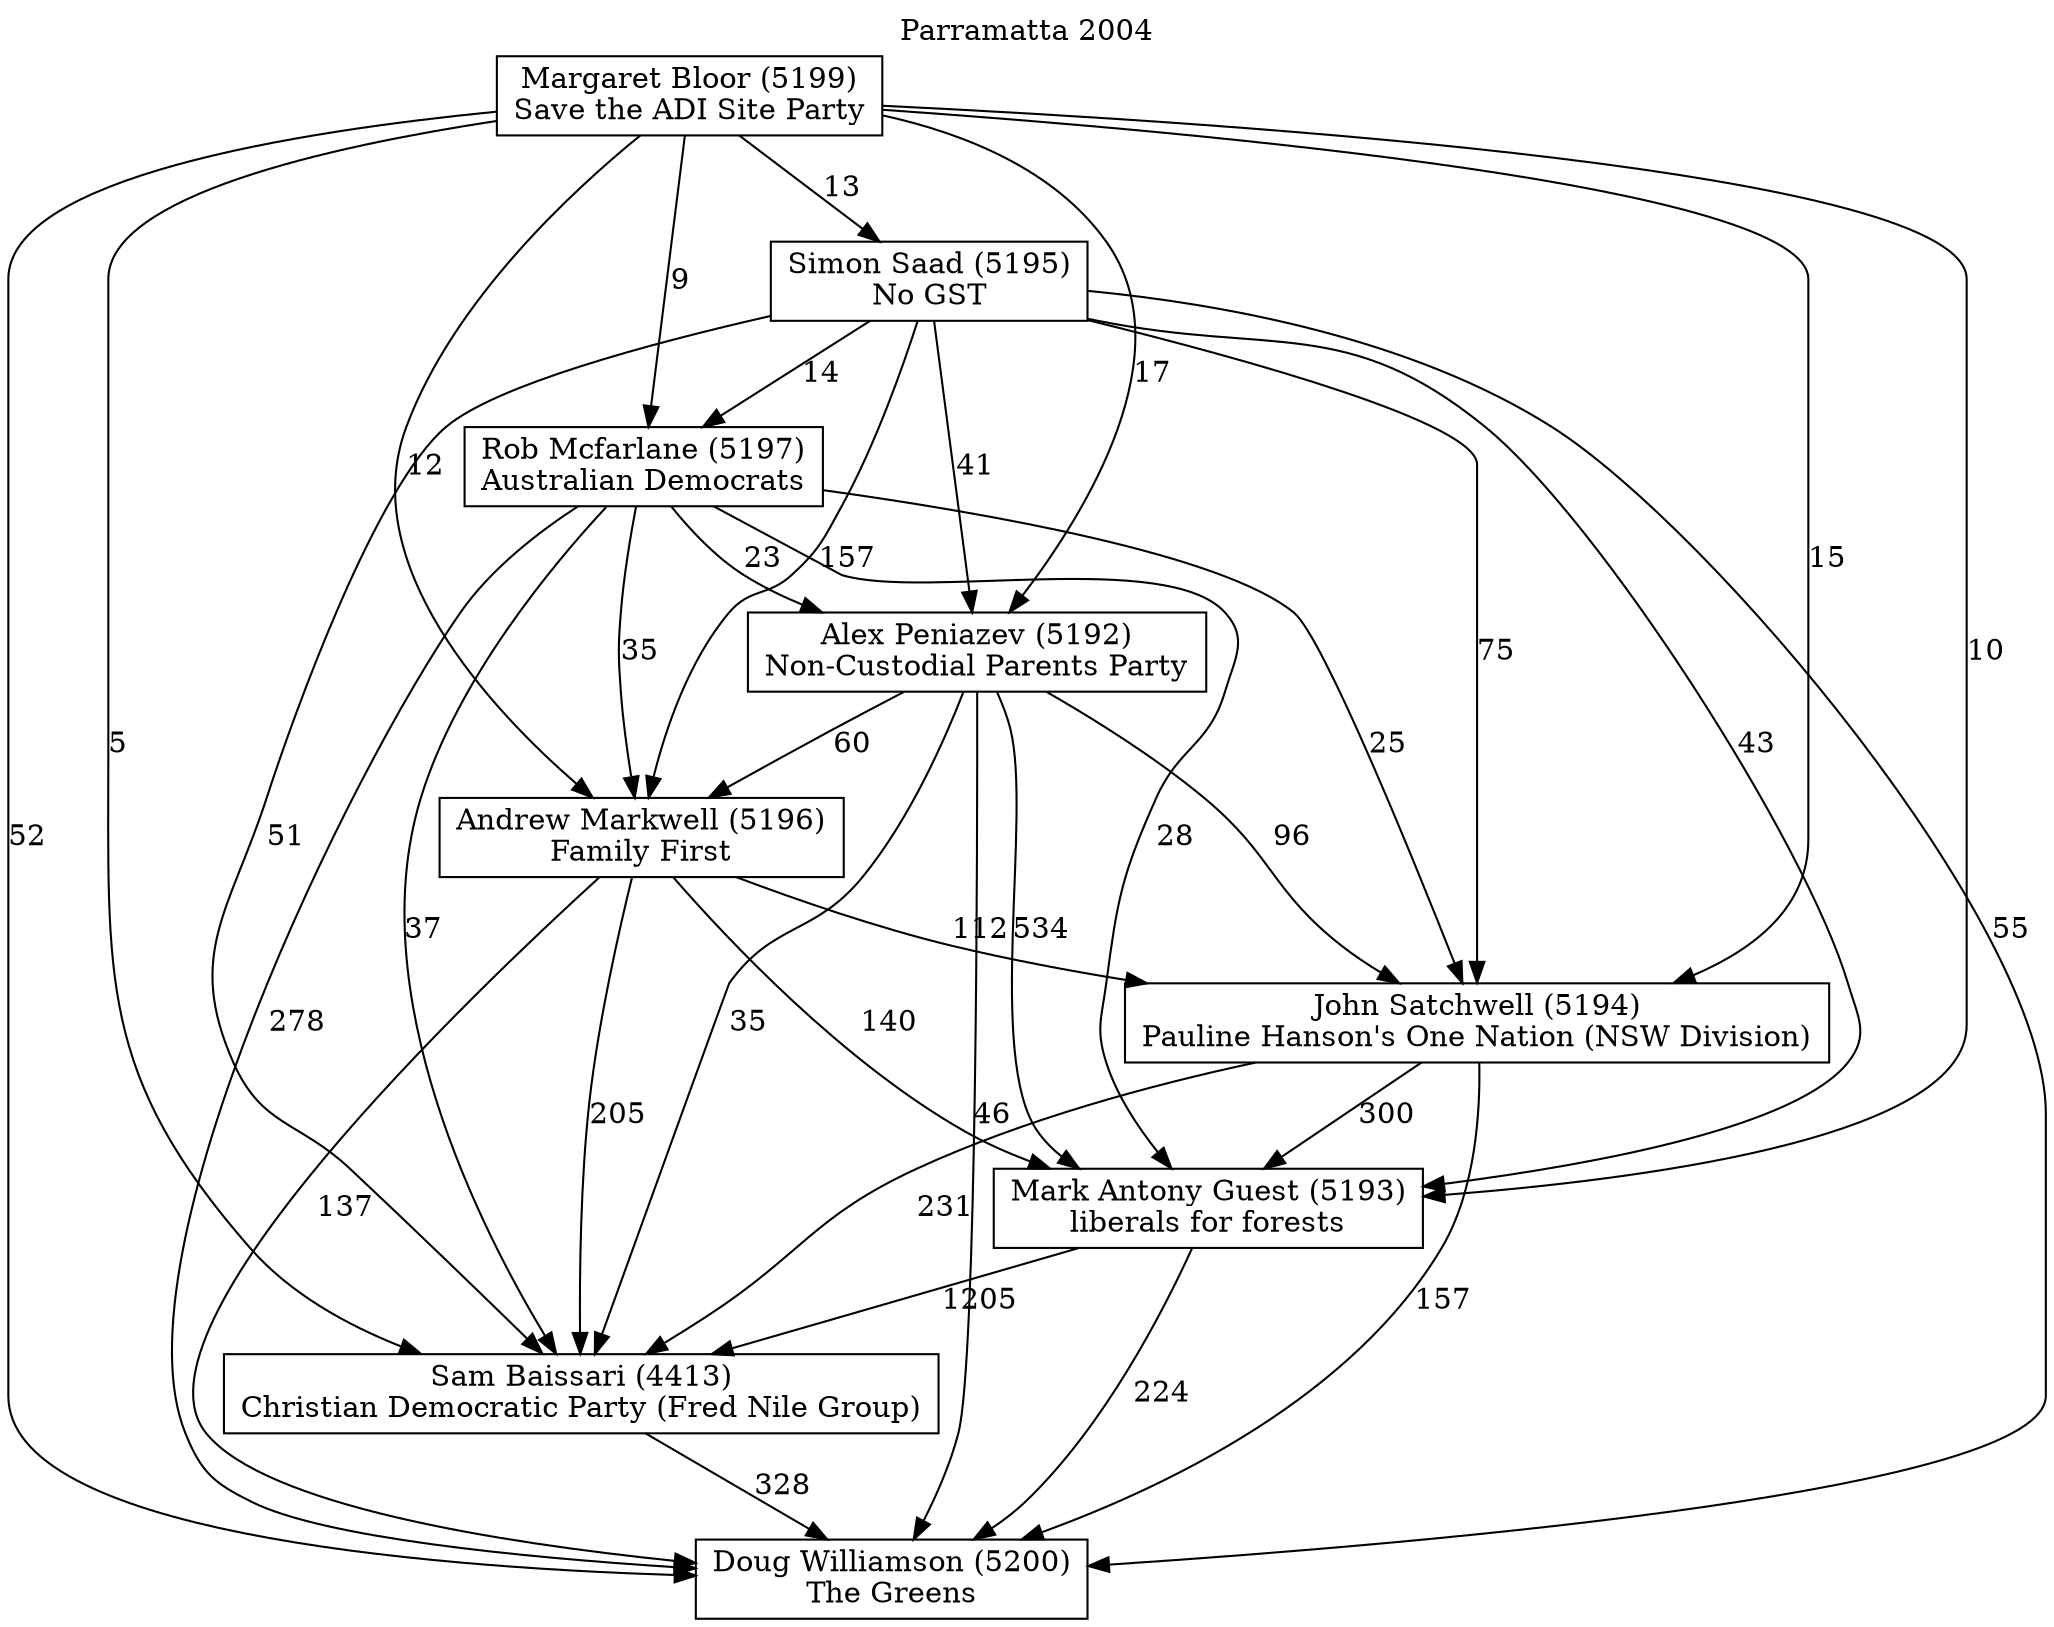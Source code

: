 // House preference flow
digraph "Doug Williamson (5200)_Parramatta_2004" {
	graph [label="Parramatta 2004" labelloc=t mclimit=10]
	node [shape=box]
	"Alex Peniazev (5192)" [label="Alex Peniazev (5192)
Non-Custodial Parents Party"]
	"Andrew Markwell (5196)" [label="Andrew Markwell (5196)
Family First"]
	"Doug Williamson (5200)" [label="Doug Williamson (5200)
The Greens"]
	"John Satchwell (5194)" [label="John Satchwell (5194)
Pauline Hanson's One Nation (NSW Division)"]
	"Margaret Bloor (5199)" [label="Margaret Bloor (5199)
Save the ADI Site Party"]
	"Mark Antony Guest (5193)" [label="Mark Antony Guest (5193)
liberals for forests"]
	"Rob Mcfarlane (5197)" [label="Rob Mcfarlane (5197)
Australian Democrats"]
	"Sam Baissari (4413)" [label="Sam Baissari (4413)
Christian Democratic Party (Fred Nile Group)"]
	"Simon Saad (5195)" [label="Simon Saad (5195)
No GST"]
	"Alex Peniazev (5192)" -> "Andrew Markwell (5196)" [label=60]
	"Alex Peniazev (5192)" -> "Doug Williamson (5200)" [label=46]
	"Alex Peniazev (5192)" -> "John Satchwell (5194)" [label=96]
	"Alex Peniazev (5192)" -> "Mark Antony Guest (5193)" [label=534]
	"Alex Peniazev (5192)" -> "Sam Baissari (4413)" [label=35]
	"Andrew Markwell (5196)" -> "Doug Williamson (5200)" [label=137]
	"Andrew Markwell (5196)" -> "John Satchwell (5194)" [label=112]
	"Andrew Markwell (5196)" -> "Mark Antony Guest (5193)" [label=140]
	"Andrew Markwell (5196)" -> "Sam Baissari (4413)" [label=205]
	"John Satchwell (5194)" -> "Doug Williamson (5200)" [label=157]
	"John Satchwell (5194)" -> "Mark Antony Guest (5193)" [label=300]
	"John Satchwell (5194)" -> "Sam Baissari (4413)" [label=231]
	"Margaret Bloor (5199)" -> "Alex Peniazev (5192)" [label=17]
	"Margaret Bloor (5199)" -> "Andrew Markwell (5196)" [label=12]
	"Margaret Bloor (5199)" -> "Doug Williamson (5200)" [label=52]
	"Margaret Bloor (5199)" -> "John Satchwell (5194)" [label=15]
	"Margaret Bloor (5199)" -> "Mark Antony Guest (5193)" [label=10]
	"Margaret Bloor (5199)" -> "Rob Mcfarlane (5197)" [label=9]
	"Margaret Bloor (5199)" -> "Sam Baissari (4413)" [label=5]
	"Margaret Bloor (5199)" -> "Simon Saad (5195)" [label=13]
	"Mark Antony Guest (5193)" -> "Doug Williamson (5200)" [label=224]
	"Mark Antony Guest (5193)" -> "Sam Baissari (4413)" [label=1205]
	"Rob Mcfarlane (5197)" -> "Alex Peniazev (5192)" [label=23]
	"Rob Mcfarlane (5197)" -> "Andrew Markwell (5196)" [label=35]
	"Rob Mcfarlane (5197)" -> "Doug Williamson (5200)" [label=278]
	"Rob Mcfarlane (5197)" -> "John Satchwell (5194)" [label=25]
	"Rob Mcfarlane (5197)" -> "Mark Antony Guest (5193)" [label=28]
	"Rob Mcfarlane (5197)" -> "Sam Baissari (4413)" [label=37]
	"Sam Baissari (4413)" -> "Doug Williamson (5200)" [label=328]
	"Simon Saad (5195)" -> "Alex Peniazev (5192)" [label=41]
	"Simon Saad (5195)" -> "Andrew Markwell (5196)" [label=157]
	"Simon Saad (5195)" -> "Doug Williamson (5200)" [label=55]
	"Simon Saad (5195)" -> "John Satchwell (5194)" [label=75]
	"Simon Saad (5195)" -> "Mark Antony Guest (5193)" [label=43]
	"Simon Saad (5195)" -> "Rob Mcfarlane (5197)" [label=14]
	"Simon Saad (5195)" -> "Sam Baissari (4413)" [label=51]
}
